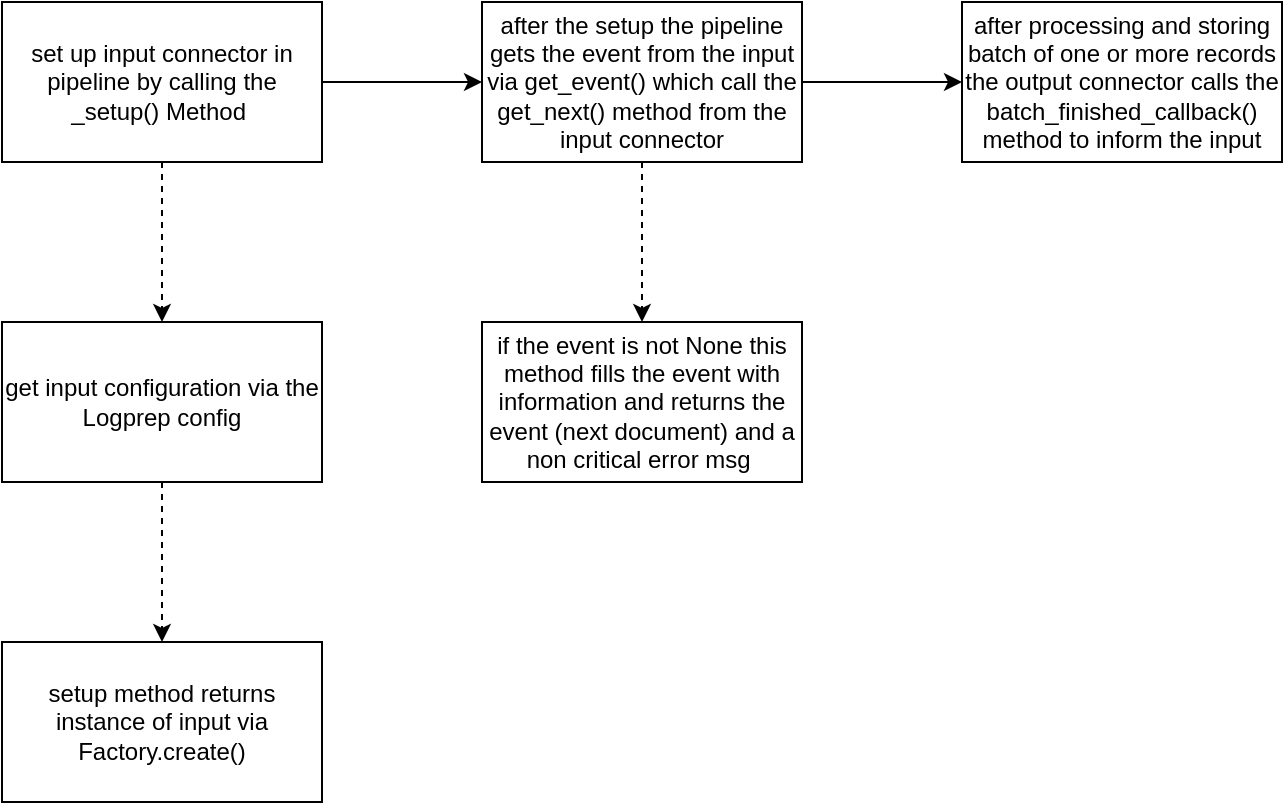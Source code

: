 <mxfile>
    <diagram id="Ktq9n4MecwvDrbKD-2N5" name="Page-1">
        <mxGraphModel dx="832" dy="307" grid="1" gridSize="10" guides="1" tooltips="1" connect="1" arrows="1" fold="1" page="1" pageScale="1" pageWidth="850" pageHeight="1100" math="0" shadow="0">
            <root>
                <mxCell id="0"/>
                <mxCell id="1" parent="0"/>
                <mxCell id="4" value="" style="edgeStyle=none;html=1;dashed=1;" edge="1" parent="1" source="2" target="3">
                    <mxGeometry relative="1" as="geometry"/>
                </mxCell>
                <mxCell id="8" value="" style="edgeStyle=none;html=1;" edge="1" parent="1" source="2" target="7">
                    <mxGeometry relative="1" as="geometry"/>
                </mxCell>
                <mxCell id="2" value="set up input connector in pipeline by calling the _setup() Method&amp;nbsp;" style="rounded=0;whiteSpace=wrap;html=1;" vertex="1" parent="1">
                    <mxGeometry x="40" y="40" width="160" height="80" as="geometry"/>
                </mxCell>
                <mxCell id="6" value="" style="edgeStyle=none;html=1;dashed=1;" edge="1" parent="1" source="3" target="5">
                    <mxGeometry relative="1" as="geometry"/>
                </mxCell>
                <mxCell id="3" value="get input configuration via the Logprep config" style="whiteSpace=wrap;html=1;rounded=0;" vertex="1" parent="1">
                    <mxGeometry x="40" y="200" width="160" height="80" as="geometry"/>
                </mxCell>
                <mxCell id="5" value="setup method returns instance of input via Factory.create()" style="whiteSpace=wrap;html=1;rounded=0;" vertex="1" parent="1">
                    <mxGeometry x="40" y="360" width="160" height="80" as="geometry"/>
                </mxCell>
                <mxCell id="10" value="" style="edgeStyle=none;html=1;" edge="1" parent="1" source="7" target="9">
                    <mxGeometry relative="1" as="geometry"/>
                </mxCell>
                <mxCell id="12" value="" style="edgeStyle=none;html=1;dashed=1;" edge="1" parent="1" source="7" target="11">
                    <mxGeometry relative="1" as="geometry"/>
                </mxCell>
                <mxCell id="7" value="after the setup the pipeline gets the event from the input via get_event() which call the get_next() method from the input connector" style="whiteSpace=wrap;html=1;rounded=0;" vertex="1" parent="1">
                    <mxGeometry x="280" y="40" width="160" height="80" as="geometry"/>
                </mxCell>
                <mxCell id="9" value="after processing and storing batch of one or more records the output connector calls the batch_finished_callback() method to inform the input" style="whiteSpace=wrap;html=1;rounded=0;" vertex="1" parent="1">
                    <mxGeometry x="520" y="40" width="160" height="80" as="geometry"/>
                </mxCell>
                <mxCell id="11" value="if the event is not None this method fills the event with information and returns the event (next document) and a non critical error msg&amp;nbsp;" style="whiteSpace=wrap;html=1;rounded=0;" vertex="1" parent="1">
                    <mxGeometry x="280" y="200" width="160" height="80" as="geometry"/>
                </mxCell>
            </root>
        </mxGraphModel>
    </diagram>
</mxfile>